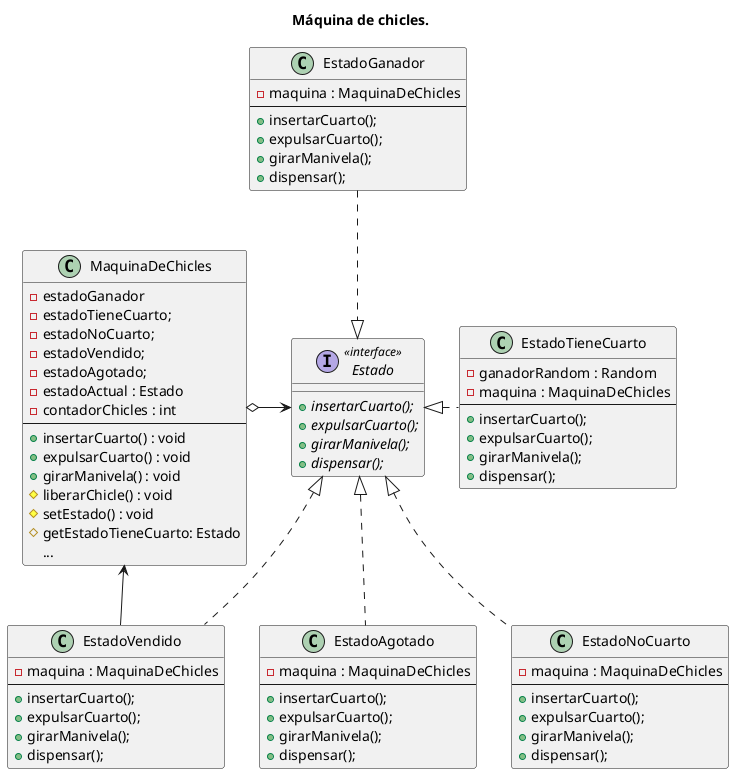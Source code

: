 @startuml
title: Máquina de chicles.

interface Estado <<interface>>{
    + {abstract} insertarCuarto();
    + {abstract} expulsarCuarto();
    + {abstract} girarManivela();
    + {abstract} dispensar();
}

class MaquinaDeChicles{
    - estadoGanador
    - estadoTieneCuarto;
    - estadoNoCuarto;
    - estadoVendido;
    - estadoAgotado;
    - estadoActual : Estado
    - contadorChicles : int
    --
    + insertarCuarto() : void
    + expulsarCuarto() : void
    + girarManivela() : void
    # liberarChicle() : void
    # setEstado() : void
    # getEstadoTieneCuarto: Estado
    ...
}


class EstadoVendido{
    - maquina : MaquinaDeChicles
    --
     + insertarCuarto();
     + expulsarCuarto();
     + girarManivela();
     + dispensar();
}
class EstadoAgotado{
    - maquina : MaquinaDeChicles
    --
     + insertarCuarto();
     + expulsarCuarto();
     + girarManivela();
     + dispensar();
}
class EstadoNoCuarto{
    - maquina : MaquinaDeChicles
    --
     + insertarCuarto();
     + expulsarCuarto();
     + girarManivela();
     + dispensar();
}
class EstadoTieneCuarto{
    - ganadorRandom : Random
    - maquina : MaquinaDeChicles
    --
     + insertarCuarto();
     + expulsarCuarto();
     + girarManivela();
     + dispensar();
}
class EstadoGanador{
    - maquina : MaquinaDeChicles
    --
     + insertarCuarto();
     + expulsarCuarto();
     + girarManivela();
     + dispensar();
}


MaquinaDeChicles o--R> Estado
EstadoAgotado ..U|> Estado
EstadoVendido ..U|> Estado
EstadoNoCuarto ..U|> Estado
EstadoTieneCuarto ..L|> Estado

EstadoGanador ..|> Estado

EstadoVendido --u> MaquinaDeChicles

@enduml